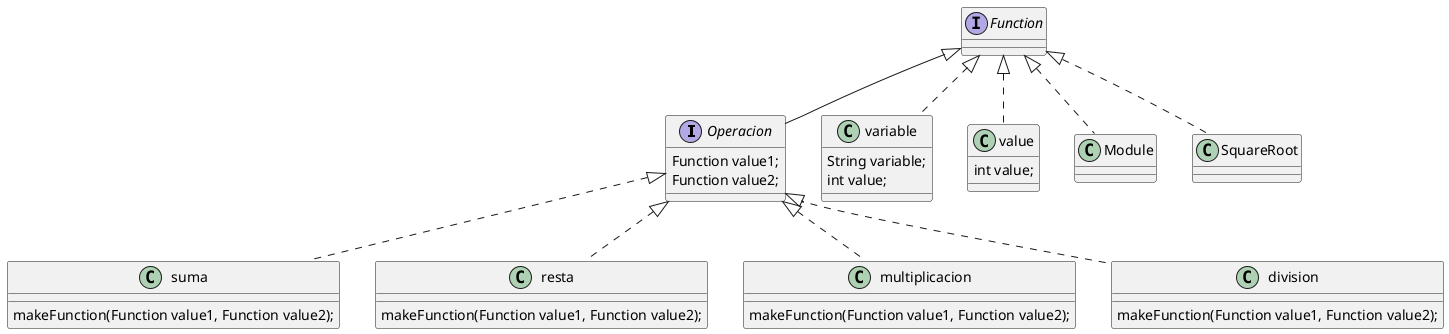 @startuml

interface Operacion extends Function{
Function value1;
Function value2;
}
interface Function{
}
class suma implements Operacion{
makeFunction(Function value1, Function value2);

}
class resta implements Operacion{
makeFunction(Function value1, Function value2);

}
class multiplicacion implements Operacion{
makeFunction(Function value1, Function value2);

}
class variable implements Function{
String variable;
int value;
}
class value implements Function{
int value;
}
class division implements Operacion{
makeFunction(Function value1, Function value2);
}
class Module implements Function{
}
class SquareRoot implements Function{
}

@enduml